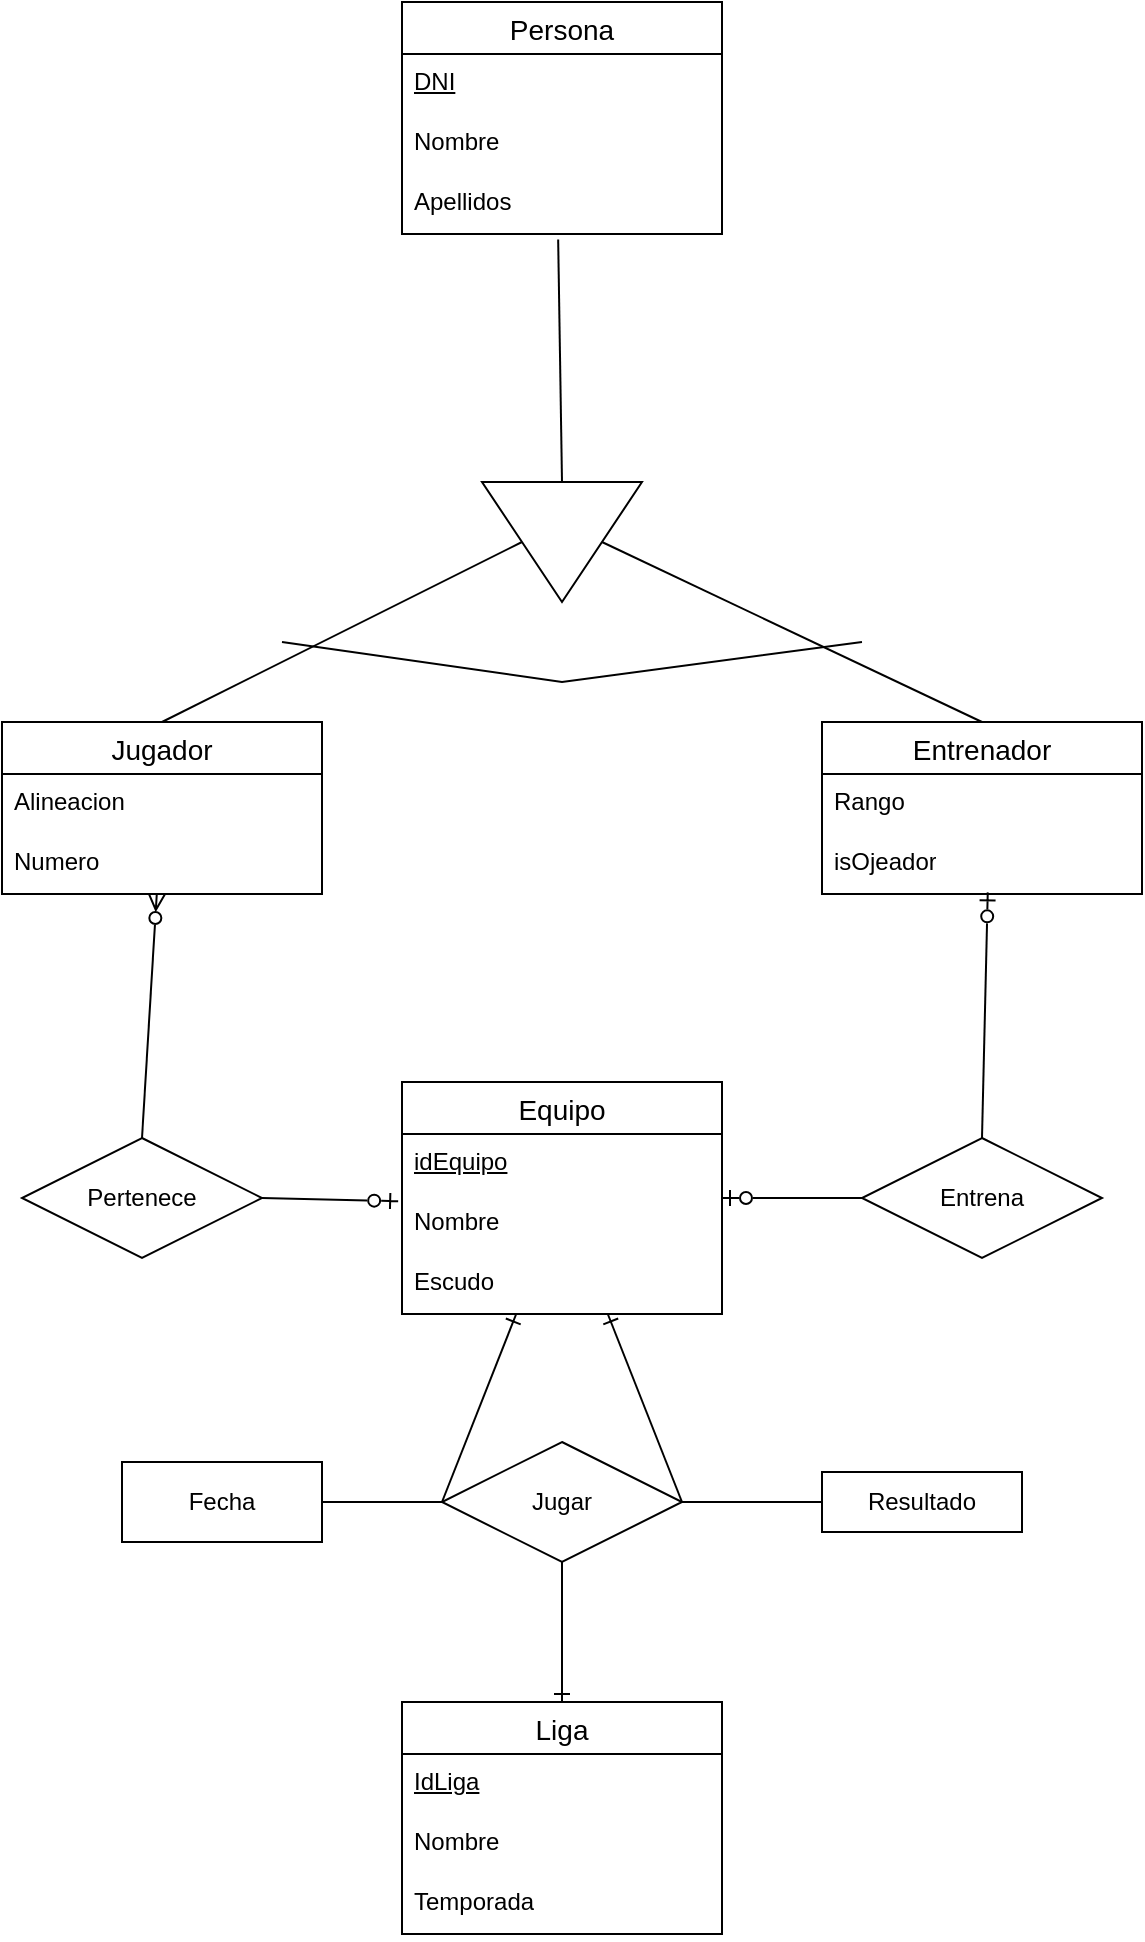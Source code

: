 <mxfile version="22.0.4" type="github">
  <diagram name="Página-1" id="9HoXWBTaTRmEVaXz8rzm">
    <mxGraphModel dx="1595" dy="912" grid="1" gridSize="10" guides="1" tooltips="1" connect="1" arrows="1" fold="1" page="1" pageScale="1" pageWidth="827" pageHeight="1169" math="0" shadow="0">
      <root>
        <mxCell id="0" />
        <mxCell id="1" parent="0" />
        <mxCell id="Iwu81U-OyZWMP0PAhumR-4" value="Jugador" style="swimlane;fontStyle=0;childLayout=stackLayout;horizontal=1;startSize=26;horizontalStack=0;resizeParent=1;resizeParentMax=0;resizeLast=0;collapsible=1;marginBottom=0;align=center;fontSize=14;" parent="1" vertex="1">
          <mxGeometry x="40" y="400" width="160" height="86" as="geometry" />
        </mxCell>
        <mxCell id="Iwu81U-OyZWMP0PAhumR-5" value="Alineacion" style="text;strokeColor=none;fillColor=none;spacingLeft=4;spacingRight=4;overflow=hidden;rotatable=0;points=[[0,0.5],[1,0.5]];portConstraint=eastwest;fontSize=12;whiteSpace=wrap;html=1;" parent="Iwu81U-OyZWMP0PAhumR-4" vertex="1">
          <mxGeometry y="26" width="160" height="30" as="geometry" />
        </mxCell>
        <mxCell id="Iwu81U-OyZWMP0PAhumR-6" value="Numero" style="text;strokeColor=none;fillColor=none;spacingLeft=4;spacingRight=4;overflow=hidden;rotatable=0;points=[[0,0.5],[1,0.5]];portConstraint=eastwest;fontSize=12;whiteSpace=wrap;html=1;" parent="Iwu81U-OyZWMP0PAhumR-4" vertex="1">
          <mxGeometry y="56" width="160" height="30" as="geometry" />
        </mxCell>
        <mxCell id="Iwu81U-OyZWMP0PAhumR-8" value="Persona" style="swimlane;fontStyle=0;childLayout=stackLayout;horizontal=1;startSize=26;horizontalStack=0;resizeParent=1;resizeParentMax=0;resizeLast=0;collapsible=1;marginBottom=0;align=center;fontSize=14;" parent="1" vertex="1">
          <mxGeometry x="240" y="40" width="160" height="116" as="geometry" />
        </mxCell>
        <mxCell id="Iwu81U-OyZWMP0PAhumR-9" value="&lt;u&gt;DNI&lt;/u&gt;" style="text;strokeColor=none;fillColor=none;spacingLeft=4;spacingRight=4;overflow=hidden;rotatable=0;points=[[0,0.5],[1,0.5]];portConstraint=eastwest;fontSize=12;whiteSpace=wrap;html=1;" parent="Iwu81U-OyZWMP0PAhumR-8" vertex="1">
          <mxGeometry y="26" width="160" height="30" as="geometry" />
        </mxCell>
        <mxCell id="Iwu81U-OyZWMP0PAhumR-11" value="Nombre" style="text;strokeColor=none;fillColor=none;spacingLeft=4;spacingRight=4;overflow=hidden;rotatable=0;points=[[0,0.5],[1,0.5]];portConstraint=eastwest;fontSize=12;whiteSpace=wrap;html=1;" parent="Iwu81U-OyZWMP0PAhumR-8" vertex="1">
          <mxGeometry y="56" width="160" height="30" as="geometry" />
        </mxCell>
        <mxCell id="Iwu81U-OyZWMP0PAhumR-10" value="Apellidos" style="text;strokeColor=none;fillColor=none;spacingLeft=4;spacingRight=4;overflow=hidden;rotatable=0;points=[[0,0.5],[1,0.5]];portConstraint=eastwest;fontSize=12;whiteSpace=wrap;html=1;" parent="Iwu81U-OyZWMP0PAhumR-8" vertex="1">
          <mxGeometry y="86" width="160" height="30" as="geometry" />
        </mxCell>
        <mxCell id="Iwu81U-OyZWMP0PAhumR-12" value="Entrenador" style="swimlane;fontStyle=0;childLayout=stackLayout;horizontal=1;startSize=26;horizontalStack=0;resizeParent=1;resizeParentMax=0;resizeLast=0;collapsible=1;marginBottom=0;align=center;fontSize=14;" parent="1" vertex="1">
          <mxGeometry x="450" y="400" width="160" height="86" as="geometry" />
        </mxCell>
        <mxCell id="Iwu81U-OyZWMP0PAhumR-13" value="Rango" style="text;strokeColor=none;fillColor=none;spacingLeft=4;spacingRight=4;overflow=hidden;rotatable=0;points=[[0,0.5],[1,0.5]];portConstraint=eastwest;fontSize=12;whiteSpace=wrap;html=1;" parent="Iwu81U-OyZWMP0PAhumR-12" vertex="1">
          <mxGeometry y="26" width="160" height="30" as="geometry" />
        </mxCell>
        <mxCell id="Iwu81U-OyZWMP0PAhumR-14" value="isOjeador" style="text;strokeColor=none;fillColor=none;spacingLeft=4;spacingRight=4;overflow=hidden;rotatable=0;points=[[0,0.5],[1,0.5]];portConstraint=eastwest;fontSize=12;whiteSpace=wrap;html=1;" parent="Iwu81U-OyZWMP0PAhumR-12" vertex="1">
          <mxGeometry y="56" width="160" height="30" as="geometry" />
        </mxCell>
        <mxCell id="Iwu81U-OyZWMP0PAhumR-16" value="Equipo" style="swimlane;fontStyle=0;childLayout=stackLayout;horizontal=1;startSize=26;horizontalStack=0;resizeParent=1;resizeParentMax=0;resizeLast=0;collapsible=1;marginBottom=0;align=center;fontSize=14;" parent="1" vertex="1">
          <mxGeometry x="240" y="580" width="160" height="116" as="geometry" />
        </mxCell>
        <mxCell id="Iwu81U-OyZWMP0PAhumR-17" value="&lt;u&gt;idEquipo&lt;/u&gt;" style="text;strokeColor=none;fillColor=none;spacingLeft=4;spacingRight=4;overflow=hidden;rotatable=0;points=[[0,0.5],[1,0.5]];portConstraint=eastwest;fontSize=12;whiteSpace=wrap;html=1;" parent="Iwu81U-OyZWMP0PAhumR-16" vertex="1">
          <mxGeometry y="26" width="160" height="30" as="geometry" />
        </mxCell>
        <mxCell id="Iwu81U-OyZWMP0PAhumR-18" value="Nombre" style="text;strokeColor=none;fillColor=none;spacingLeft=4;spacingRight=4;overflow=hidden;rotatable=0;points=[[0,0.5],[1,0.5]];portConstraint=eastwest;fontSize=12;whiteSpace=wrap;html=1;" parent="Iwu81U-OyZWMP0PAhumR-16" vertex="1">
          <mxGeometry y="56" width="160" height="30" as="geometry" />
        </mxCell>
        <mxCell id="Iwu81U-OyZWMP0PAhumR-19" value="Escudo" style="text;strokeColor=none;fillColor=none;spacingLeft=4;spacingRight=4;overflow=hidden;rotatable=0;points=[[0,0.5],[1,0.5]];portConstraint=eastwest;fontSize=12;whiteSpace=wrap;html=1;" parent="Iwu81U-OyZWMP0PAhumR-16" vertex="1">
          <mxGeometry y="86" width="160" height="30" as="geometry" />
        </mxCell>
        <mxCell id="Iwu81U-OyZWMP0PAhumR-24" value="Liga" style="swimlane;fontStyle=0;childLayout=stackLayout;horizontal=1;startSize=26;horizontalStack=0;resizeParent=1;resizeParentMax=0;resizeLast=0;collapsible=1;marginBottom=0;align=center;fontSize=14;" parent="1" vertex="1">
          <mxGeometry x="240" y="890" width="160" height="116" as="geometry" />
        </mxCell>
        <mxCell id="Iwu81U-OyZWMP0PAhumR-25" value="&lt;u&gt;IdLiga&lt;/u&gt;" style="text;strokeColor=none;fillColor=none;spacingLeft=4;spacingRight=4;overflow=hidden;rotatable=0;points=[[0,0.5],[1,0.5]];portConstraint=eastwest;fontSize=12;whiteSpace=wrap;html=1;" parent="Iwu81U-OyZWMP0PAhumR-24" vertex="1">
          <mxGeometry y="26" width="160" height="30" as="geometry" />
        </mxCell>
        <mxCell id="Iwu81U-OyZWMP0PAhumR-27" value="Nombre" style="text;strokeColor=none;fillColor=none;spacingLeft=4;spacingRight=4;overflow=hidden;rotatable=0;points=[[0,0.5],[1,0.5]];portConstraint=eastwest;fontSize=12;whiteSpace=wrap;html=1;" parent="Iwu81U-OyZWMP0PAhumR-24" vertex="1">
          <mxGeometry y="56" width="160" height="30" as="geometry" />
        </mxCell>
        <mxCell id="Iwu81U-OyZWMP0PAhumR-26" value="Temporada" style="text;strokeColor=none;fillColor=none;spacingLeft=4;spacingRight=4;overflow=hidden;rotatable=0;points=[[0,0.5],[1,0.5]];portConstraint=eastwest;fontSize=12;whiteSpace=wrap;html=1;" parent="Iwu81U-OyZWMP0PAhumR-24" vertex="1">
          <mxGeometry y="86" width="160" height="30" as="geometry" />
        </mxCell>
        <mxCell id="Iwu81U-OyZWMP0PAhumR-28" value="" style="triangle;whiteSpace=wrap;html=1;rotation=90;" parent="1" vertex="1">
          <mxGeometry x="290" y="270" width="60" height="80" as="geometry" />
        </mxCell>
        <mxCell id="Iwu81U-OyZWMP0PAhumR-29" value="" style="endArrow=none;html=1;rounded=0;entryX=0.488;entryY=1.093;entryDx=0;entryDy=0;entryPerimeter=0;exitX=0;exitY=0.5;exitDx=0;exitDy=0;" parent="1" source="Iwu81U-OyZWMP0PAhumR-28" target="Iwu81U-OyZWMP0PAhumR-10" edge="1">
          <mxGeometry width="50" height="50" relative="1" as="geometry">
            <mxPoint x="190" y="310" as="sourcePoint" />
            <mxPoint x="240" y="260" as="targetPoint" />
          </mxGeometry>
        </mxCell>
        <mxCell id="Iwu81U-OyZWMP0PAhumR-30" value="" style="endArrow=none;html=1;rounded=0;entryX=0.5;entryY=1;entryDx=0;entryDy=0;exitX=0.5;exitY=0;exitDx=0;exitDy=0;" parent="1" source="Iwu81U-OyZWMP0PAhumR-4" target="Iwu81U-OyZWMP0PAhumR-28" edge="1">
          <mxGeometry width="50" height="50" relative="1" as="geometry">
            <mxPoint x="190" y="440" as="sourcePoint" />
            <mxPoint x="240" y="390" as="targetPoint" />
          </mxGeometry>
        </mxCell>
        <mxCell id="Iwu81U-OyZWMP0PAhumR-31" value="" style="endArrow=none;html=1;rounded=0;entryX=0.5;entryY=0;entryDx=0;entryDy=0;exitX=0.5;exitY=0;exitDx=0;exitDy=0;" parent="1" source="Iwu81U-OyZWMP0PAhumR-12" target="Iwu81U-OyZWMP0PAhumR-28" edge="1">
          <mxGeometry width="50" height="50" relative="1" as="geometry">
            <mxPoint x="190" y="440" as="sourcePoint" />
            <mxPoint x="240" y="390" as="targetPoint" />
          </mxGeometry>
        </mxCell>
        <mxCell id="Iwu81U-OyZWMP0PAhumR-32" value="" style="endArrow=none;html=1;rounded=0;" parent="1" edge="1">
          <mxGeometry width="50" height="50" relative="1" as="geometry">
            <mxPoint x="180" y="360" as="sourcePoint" />
            <mxPoint x="470" y="360" as="targetPoint" />
            <Array as="points">
              <mxPoint x="320" y="380" />
            </Array>
          </mxGeometry>
        </mxCell>
        <mxCell id="Iwu81U-OyZWMP0PAhumR-35" value="Pertenece" style="shape=rhombus;perimeter=rhombusPerimeter;whiteSpace=wrap;html=1;align=center;" parent="1" vertex="1">
          <mxGeometry x="50" y="608" width="120" height="60" as="geometry" />
        </mxCell>
        <mxCell id="Iwu81U-OyZWMP0PAhumR-36" value="Entrena" style="shape=rhombus;perimeter=rhombusPerimeter;whiteSpace=wrap;html=1;align=center;" parent="1" vertex="1">
          <mxGeometry x="470" y="608" width="120" height="60" as="geometry" />
        </mxCell>
        <mxCell id="Iwu81U-OyZWMP0PAhumR-37" value="" style="endArrow=ERzeroToMany;html=1;rounded=0;exitX=0.5;exitY=0;exitDx=0;exitDy=0;endFill=0;" parent="1" source="Iwu81U-OyZWMP0PAhumR-35" target="Iwu81U-OyZWMP0PAhumR-4" edge="1">
          <mxGeometry width="50" height="50" relative="1" as="geometry">
            <mxPoint x="190" y="640" as="sourcePoint" />
            <mxPoint x="240" y="590" as="targetPoint" />
          </mxGeometry>
        </mxCell>
        <mxCell id="Iwu81U-OyZWMP0PAhumR-38" value="" style="endArrow=ERzeroToOne;html=1;rounded=0;entryX=-0.012;entryY=0.12;entryDx=0;entryDy=0;entryPerimeter=0;exitX=1;exitY=0.5;exitDx=0;exitDy=0;startArrow=none;startFill=0;endFill=0;" parent="1" source="Iwu81U-OyZWMP0PAhumR-35" target="Iwu81U-OyZWMP0PAhumR-18" edge="1">
          <mxGeometry width="50" height="50" relative="1" as="geometry">
            <mxPoint x="200" y="640" as="sourcePoint" />
            <mxPoint x="240" y="590" as="targetPoint" />
          </mxGeometry>
        </mxCell>
        <mxCell id="Iwu81U-OyZWMP0PAhumR-40" value="" style="endArrow=ERzeroToOne;html=1;rounded=0;entryX=0.518;entryY=0.973;entryDx=0;entryDy=0;entryPerimeter=0;exitX=0.5;exitY=0;exitDx=0;exitDy=0;startArrow=none;startFill=0;endFill=0;" parent="1" source="Iwu81U-OyZWMP0PAhumR-36" target="Iwu81U-OyZWMP0PAhumR-14" edge="1">
          <mxGeometry width="50" height="50" relative="1" as="geometry">
            <mxPoint x="190" y="640" as="sourcePoint" />
            <mxPoint x="240" y="590" as="targetPoint" />
          </mxGeometry>
        </mxCell>
        <mxCell id="Iwu81U-OyZWMP0PAhumR-42" value="" style="endArrow=none;html=1;rounded=0;entryX=0;entryY=0.5;entryDx=0;entryDy=0;endFill=0;startArrow=ERzeroToOne;startFill=0;" parent="1" source="Iwu81U-OyZWMP0PAhumR-16" target="Iwu81U-OyZWMP0PAhumR-36" edge="1">
          <mxGeometry width="50" height="50" relative="1" as="geometry">
            <mxPoint x="400" y="638" as="sourcePoint" />
            <mxPoint x="240" y="590" as="targetPoint" />
          </mxGeometry>
        </mxCell>
        <mxCell id="Iwu81U-OyZWMP0PAhumR-43" value="Jugar" style="shape=rhombus;perimeter=rhombusPerimeter;whiteSpace=wrap;html=1;align=center;" parent="1" vertex="1">
          <mxGeometry x="260" y="760" width="120" height="60" as="geometry" />
        </mxCell>
        <mxCell id="Iwu81U-OyZWMP0PAhumR-44" value="" style="endArrow=ERone;html=1;rounded=0;exitX=0;exitY=0.5;exitDx=0;exitDy=0;endFill=0;" parent="1" source="Iwu81U-OyZWMP0PAhumR-43" target="Iwu81U-OyZWMP0PAhumR-16" edge="1">
          <mxGeometry width="50" height="50" relative="1" as="geometry">
            <mxPoint x="190" y="740" as="sourcePoint" />
            <mxPoint x="240" y="690" as="targetPoint" />
          </mxGeometry>
        </mxCell>
        <mxCell id="Iwu81U-OyZWMP0PAhumR-45" value="" style="endArrow=none;html=1;rounded=0;entryX=1;entryY=0.5;entryDx=0;entryDy=0;endFill=0;startArrow=ERone;startFill=0;" parent="1" source="Iwu81U-OyZWMP0PAhumR-16" target="Iwu81U-OyZWMP0PAhumR-43" edge="1">
          <mxGeometry width="50" height="50" relative="1" as="geometry">
            <mxPoint x="190" y="740" as="sourcePoint" />
            <mxPoint x="240" y="690" as="targetPoint" />
          </mxGeometry>
        </mxCell>
        <mxCell id="Iwu81U-OyZWMP0PAhumR-47" value="Resultado" style="whiteSpace=wrap;html=1;align=center;" parent="1" vertex="1">
          <mxGeometry x="450" y="775" width="100" height="30" as="geometry" />
        </mxCell>
        <mxCell id="Iwu81U-OyZWMP0PAhumR-48" value="" style="endArrow=none;html=1;rounded=0;" parent="1" source="Iwu81U-OyZWMP0PAhumR-43" target="Iwu81U-OyZWMP0PAhumR-47" edge="1">
          <mxGeometry width="50" height="50" relative="1" as="geometry">
            <mxPoint x="190" y="840" as="sourcePoint" />
            <mxPoint x="240" y="790" as="targetPoint" />
          </mxGeometry>
        </mxCell>
        <mxCell id="Iwu81U-OyZWMP0PAhumR-50" value="Fecha" style="whiteSpace=wrap;html=1;align=center;" parent="1" vertex="1">
          <mxGeometry x="100" y="770" width="100" height="40" as="geometry" />
        </mxCell>
        <mxCell id="Iwu81U-OyZWMP0PAhumR-51" value="" style="endArrow=none;html=1;rounded=0;" parent="1" source="Iwu81U-OyZWMP0PAhumR-43" target="Iwu81U-OyZWMP0PAhumR-50" edge="1">
          <mxGeometry width="50" height="50" relative="1" as="geometry">
            <mxPoint x="190" y="840" as="sourcePoint" />
            <mxPoint x="240" y="790" as="targetPoint" />
          </mxGeometry>
        </mxCell>
        <mxCell id="Iwu81U-OyZWMP0PAhumR-53" value="" style="endArrow=none;html=1;rounded=0;endFill=0;startArrow=ERone;startFill=0;" parent="1" source="Iwu81U-OyZWMP0PAhumR-24" target="Iwu81U-OyZWMP0PAhumR-43" edge="1">
          <mxGeometry width="50" height="50" relative="1" as="geometry">
            <mxPoint x="90" y="830" as="sourcePoint" />
            <mxPoint x="140" y="780" as="targetPoint" />
          </mxGeometry>
        </mxCell>
      </root>
    </mxGraphModel>
  </diagram>
</mxfile>
